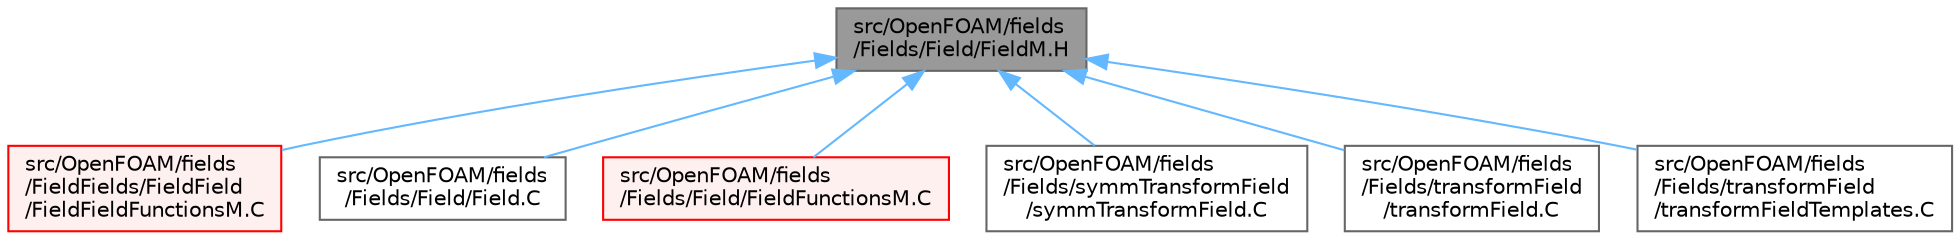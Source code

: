 digraph "src/OpenFOAM/fields/Fields/Field/FieldM.H"
{
 // LATEX_PDF_SIZE
  bgcolor="transparent";
  edge [fontname=Helvetica,fontsize=10,labelfontname=Helvetica,labelfontsize=10];
  node [fontname=Helvetica,fontsize=10,shape=box,height=0.2,width=0.4];
  Node1 [id="Node000001",label="src/OpenFOAM/fields\l/Fields/Field/FieldM.H",height=0.2,width=0.4,color="gray40", fillcolor="grey60", style="filled", fontcolor="black",tooltip="Declaration macros for Field<Type> algebra."];
  Node1 -> Node2 [id="edge1_Node000001_Node000002",dir="back",color="steelblue1",style="solid",tooltip=" "];
  Node2 [id="Node000002",label="src/OpenFOAM/fields\l/FieldFields/FieldField\l/FieldFieldFunctionsM.C",height=0.2,width=0.4,color="red", fillcolor="#FFF0F0", style="filled",URL="$FieldFieldFunctionsM_8C.html",tooltip=" "];
  Node1 -> Node9 [id="edge2_Node000001_Node000009",dir="back",color="steelblue1",style="solid",tooltip=" "];
  Node9 [id="Node000009",label="src/OpenFOAM/fields\l/Fields/Field/Field.C",height=0.2,width=0.4,color="grey40", fillcolor="white", style="filled",URL="$Field_8C.html",tooltip=" "];
  Node1 -> Node10 [id="edge3_Node000001_Node000010",dir="back",color="steelblue1",style="solid",tooltip=" "];
  Node10 [id="Node000010",label="src/OpenFOAM/fields\l/Fields/Field/FieldFunctionsM.C",height=0.2,width=0.4,color="red", fillcolor="#FFF0F0", style="filled",URL="$FieldFunctionsM_8C.html",tooltip=" "];
  Node1 -> Node21 [id="edge4_Node000001_Node000021",dir="back",color="steelblue1",style="solid",tooltip=" "];
  Node21 [id="Node000021",label="src/OpenFOAM/fields\l/Fields/symmTransformField\l/symmTransformField.C",height=0.2,width=0.4,color="grey40", fillcolor="white", style="filled",URL="$symmTransformField_8C.html",tooltip=" "];
  Node1 -> Node22 [id="edge5_Node000001_Node000022",dir="back",color="steelblue1",style="solid",tooltip=" "];
  Node22 [id="Node000022",label="src/OpenFOAM/fields\l/Fields/transformField\l/transformField.C",height=0.2,width=0.4,color="grey40", fillcolor="white", style="filled",URL="$transformField_8C.html",tooltip=" "];
  Node1 -> Node23 [id="edge6_Node000001_Node000023",dir="back",color="steelblue1",style="solid",tooltip=" "];
  Node23 [id="Node000023",label="src/OpenFOAM/fields\l/Fields/transformField\l/transformFieldTemplates.C",height=0.2,width=0.4,color="grey40", fillcolor="white", style="filled",URL="$transformFieldTemplates_8C.html",tooltip=" "];
}

